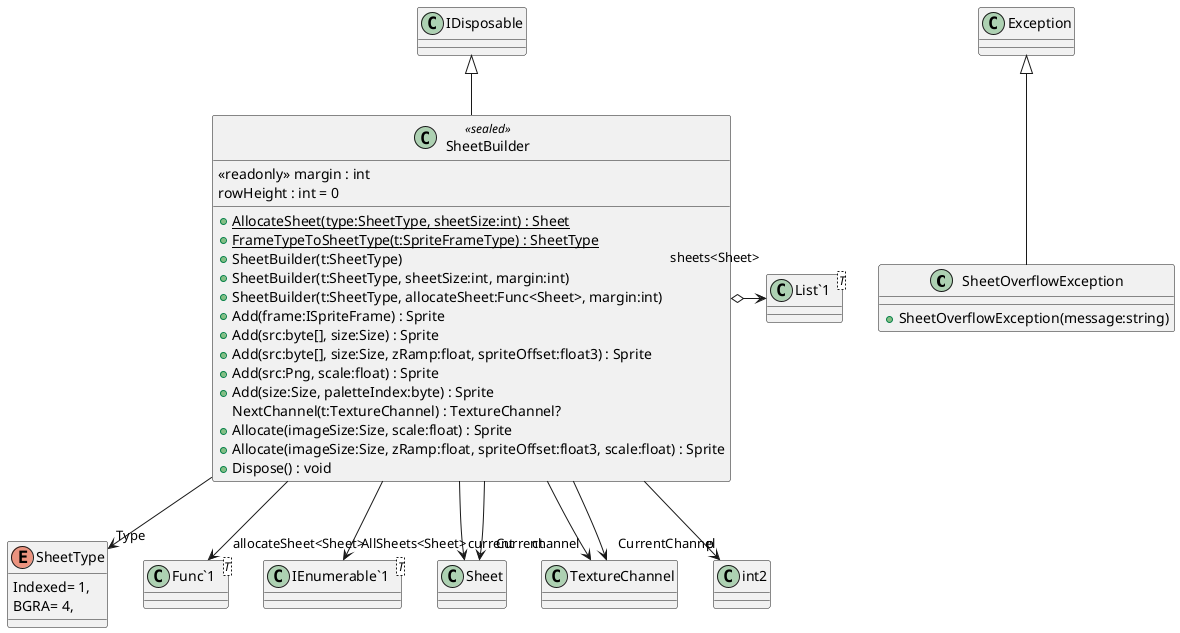 @startuml
class SheetOverflowException {
    + SheetOverflowException(message:string)
}
enum SheetType {
    Indexed= 1,
    BGRA= 4,
}
class SheetBuilder <<sealed>> {
    <<readonly>> margin : int
    rowHeight : int = 0
    + {static} AllocateSheet(type:SheetType, sheetSize:int) : Sheet
    + {static} FrameTypeToSheetType(t:SpriteFrameType) : SheetType
    + SheetBuilder(t:SheetType)
    + SheetBuilder(t:SheetType, sheetSize:int, margin:int)
    + SheetBuilder(t:SheetType, allocateSheet:Func<Sheet>, margin:int)
    + Add(frame:ISpriteFrame) : Sprite
    + Add(src:byte[], size:Size) : Sprite
    + Add(src:byte[], size:Size, zRamp:float, spriteOffset:float3) : Sprite
    + Add(src:Png, scale:float) : Sprite
    + Add(size:Size, paletteIndex:byte) : Sprite
    NextChannel(t:TextureChannel) : TextureChannel?
    + Allocate(imageSize:Size, scale:float) : Sprite
    + Allocate(imageSize:Size, zRamp:float, spriteOffset:float3, scale:float) : Sprite
    + Dispose() : void
}
class "List`1"<T> {
}
class "Func`1"<T> {
}
class "IEnumerable`1"<T> {
}
Exception <|-- SheetOverflowException
IDisposable <|-- SheetBuilder
SheetBuilder --> "Type" SheetType
SheetBuilder o-> "sheets<Sheet>" "List`1"
SheetBuilder --> "allocateSheet<Sheet>" "Func`1"
SheetBuilder --> "current" Sheet
SheetBuilder --> "channel" TextureChannel
SheetBuilder --> "p" int2
SheetBuilder --> "Current" Sheet
SheetBuilder --> "CurrentChannel" TextureChannel
SheetBuilder --> "AllSheets<Sheet>" "IEnumerable`1"
@enduml
